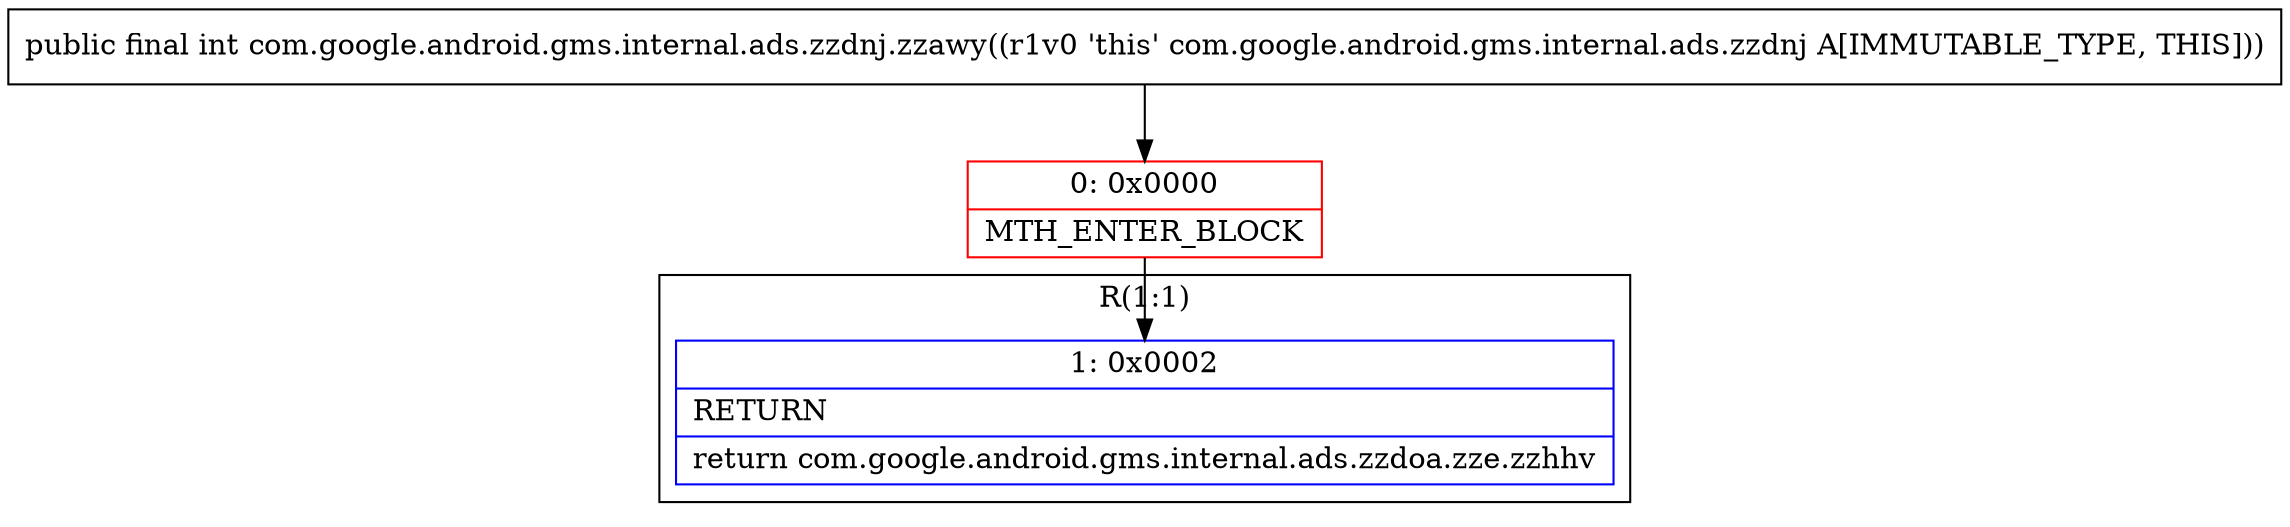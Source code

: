 digraph "CFG forcom.google.android.gms.internal.ads.zzdnj.zzawy()I" {
subgraph cluster_Region_1461485758 {
label = "R(1:1)";
node [shape=record,color=blue];
Node_1 [shape=record,label="{1\:\ 0x0002|RETURN\l|return com.google.android.gms.internal.ads.zzdoa.zze.zzhhv\l}"];
}
Node_0 [shape=record,color=red,label="{0\:\ 0x0000|MTH_ENTER_BLOCK\l}"];
MethodNode[shape=record,label="{public final int com.google.android.gms.internal.ads.zzdnj.zzawy((r1v0 'this' com.google.android.gms.internal.ads.zzdnj A[IMMUTABLE_TYPE, THIS])) }"];
MethodNode -> Node_0;
Node_0 -> Node_1;
}

